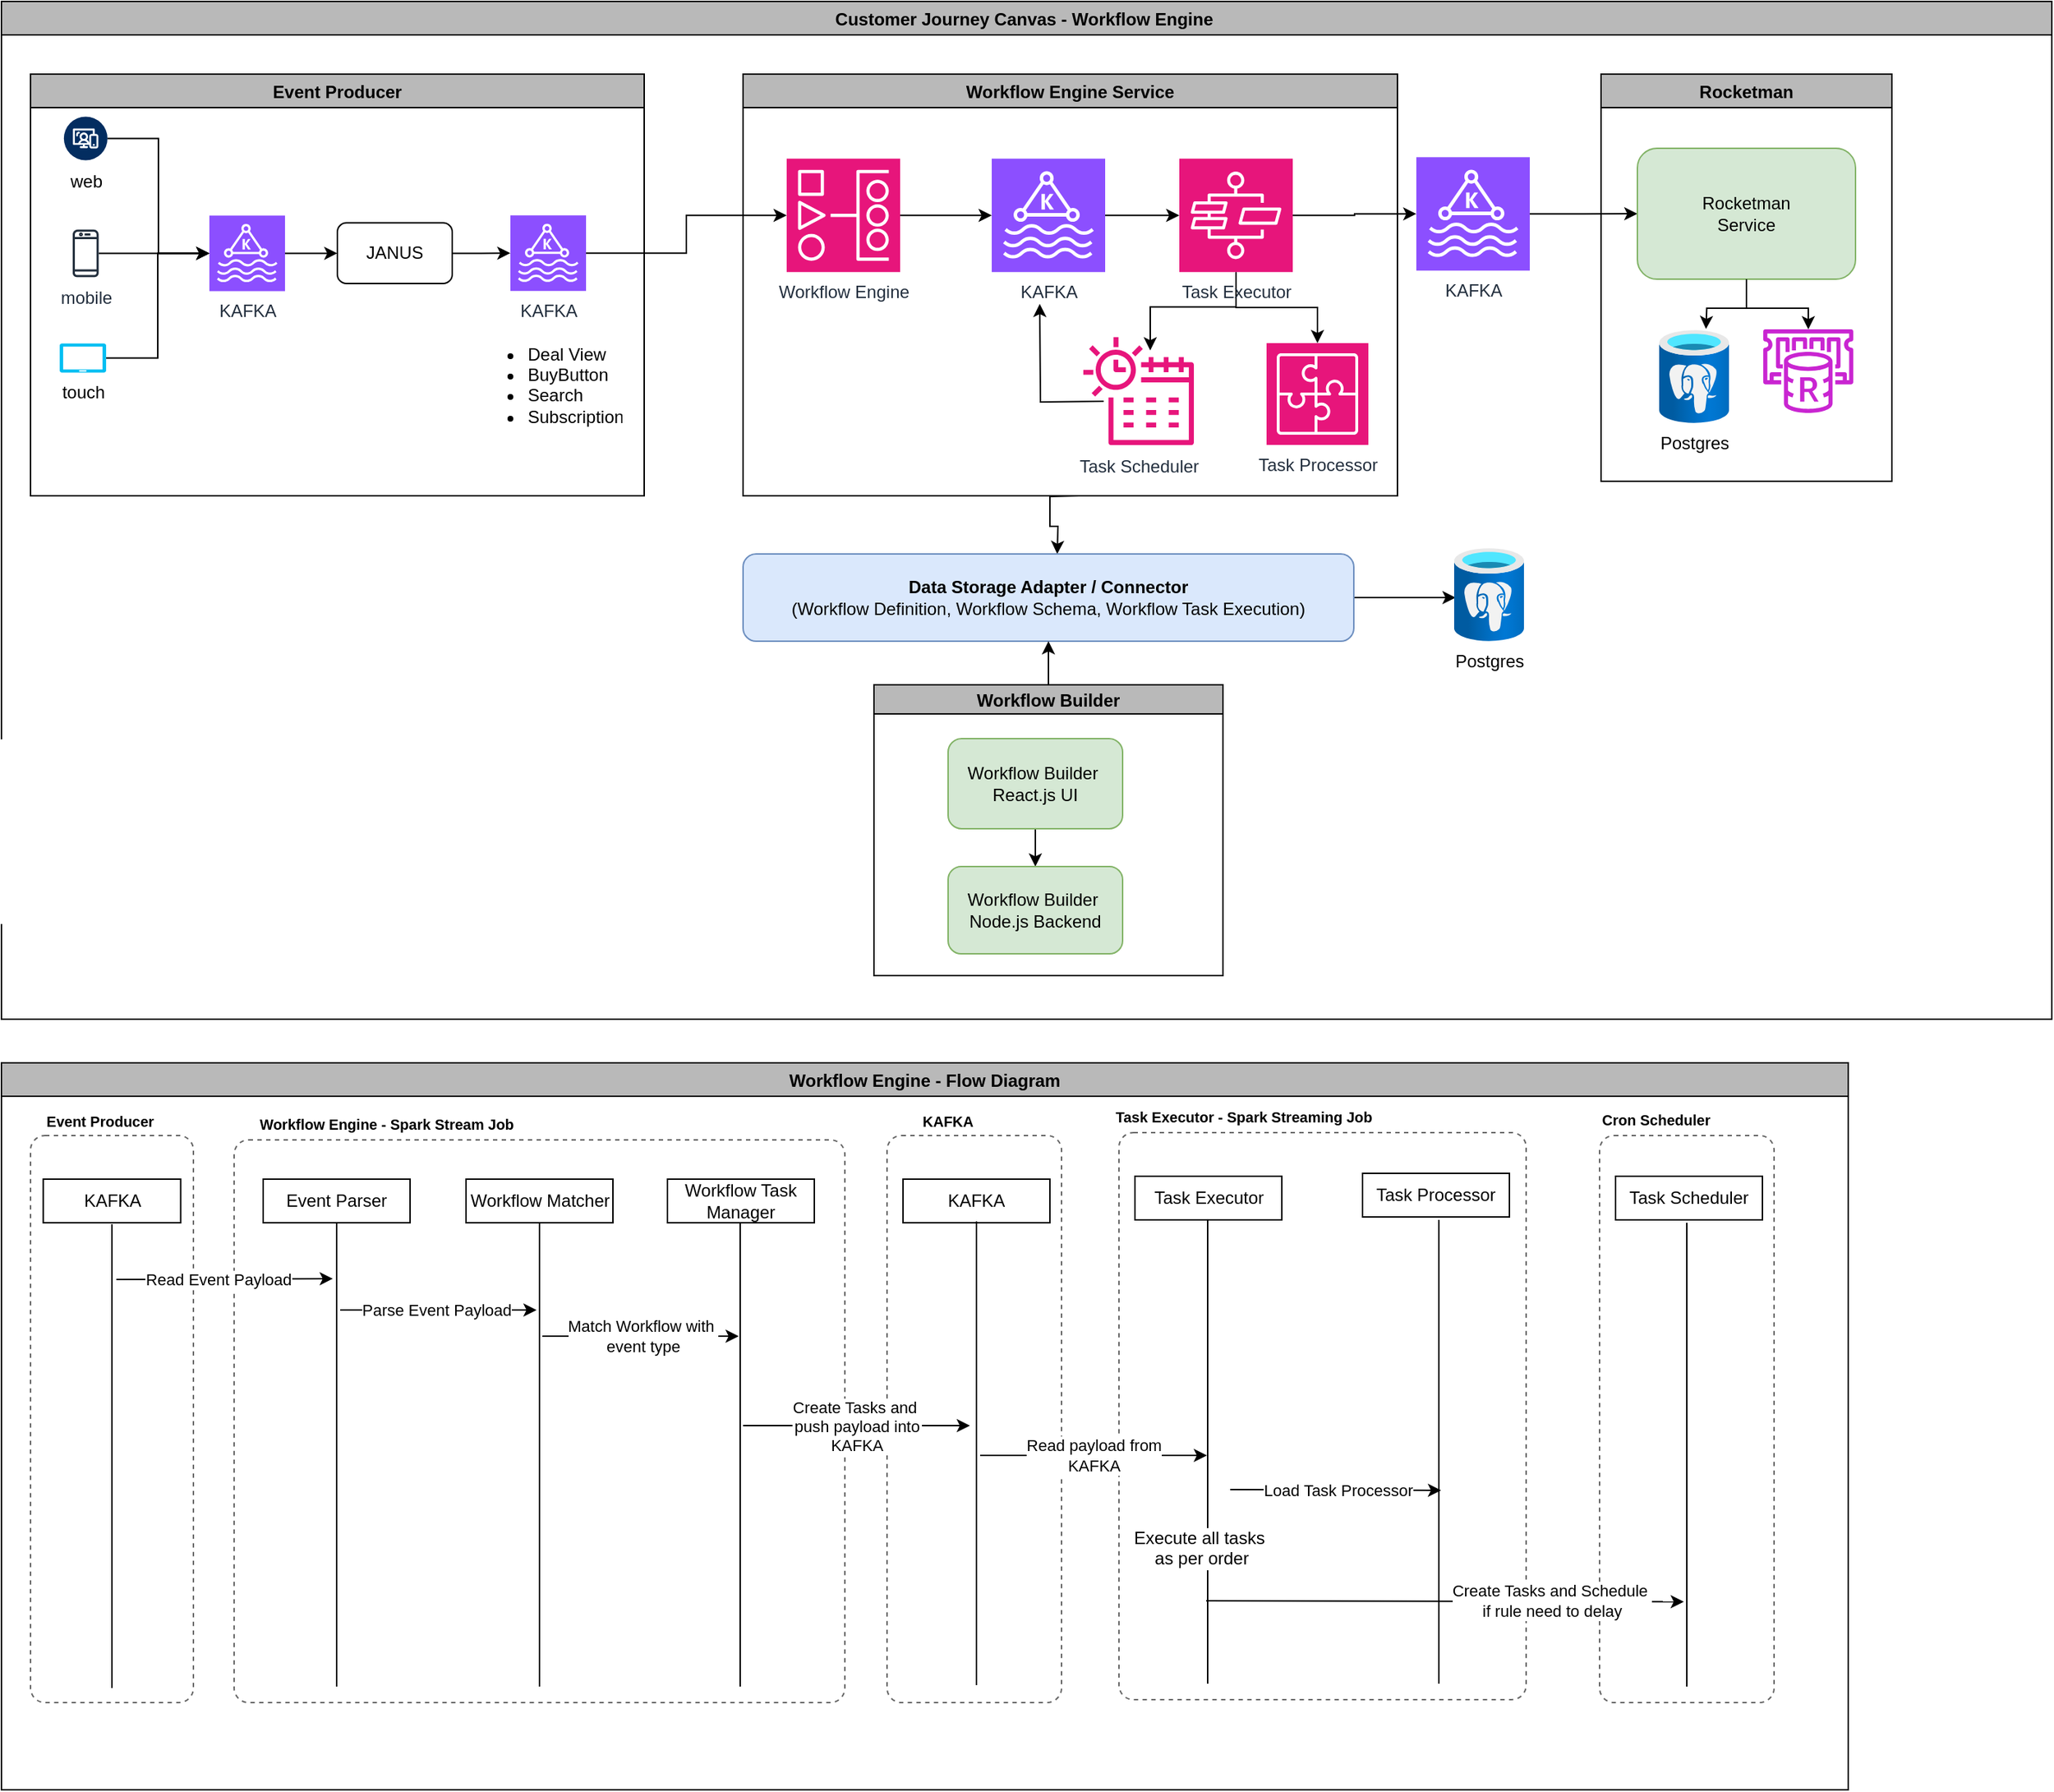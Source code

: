 <mxfile version="24.7.8">
  <diagram name="Page-1" id="FlHfrEgFpKCUPHuoiXXl">
    <mxGraphModel dx="1983" dy="1069" grid="1" gridSize="10" guides="1" tooltips="1" connect="1" arrows="1" fold="1" page="0" pageScale="1" pageWidth="827" pageHeight="1169" math="0" shadow="0">
      <root>
        <mxCell id="0" />
        <mxCell id="1" parent="0" />
        <mxCell id="7Itz3VABb0i1nGJVAm4C-50" value="Customer Journey Canvas - Workflow Engine " style="swimlane;fillColor=#b9b9b9;" vertex="1" parent="1">
          <mxGeometry x="-520" y="-170" width="1410" height="700" as="geometry" />
        </mxCell>
        <mxCell id="7Itz3VABb0i1nGJVAm4C-24" value="" style="edgeStyle=orthogonalEdgeStyle;rounded=0;orthogonalLoop=1;jettySize=auto;html=1;" edge="1" parent="7Itz3VABb0i1nGJVAm4C-50">
          <mxGeometry relative="1" as="geometry">
            <mxPoint x="741" y="340" as="sourcePoint" />
            <mxPoint x="726.048" y="380" as="targetPoint" />
          </mxGeometry>
        </mxCell>
        <mxCell id="7Itz3VABb0i1nGJVAm4C-1" value="Workflow Engine Service" style="swimlane;fillColor=#b9b9b9;" vertex="1" parent="7Itz3VABb0i1nGJVAm4C-50">
          <mxGeometry x="510" y="50" width="450" height="290" as="geometry" />
        </mxCell>
        <mxCell id="7Itz3VABb0i1nGJVAm4C-113" value="" style="edgeStyle=orthogonalEdgeStyle;rounded=0;orthogonalLoop=1;jettySize=auto;html=1;" edge="1" parent="7Itz3VABb0i1nGJVAm4C-1" source="7Itz3VABb0i1nGJVAm4C-2" target="7Itz3VABb0i1nGJVAm4C-5">
          <mxGeometry relative="1" as="geometry" />
        </mxCell>
        <mxCell id="7Itz3VABb0i1nGJVAm4C-2" value="Workflow Engine" style="sketch=0;points=[[0,0,0],[0.25,0,0],[0.5,0,0],[0.75,0,0],[1,0,0],[0,1,0],[0.25,1,0],[0.5,1,0],[0.75,1,0],[1,1,0],[0,0.25,0],[0,0.5,0],[0,0.75,0],[1,0.25,0],[1,0.5,0],[1,0.75,0]];outlineConnect=0;fontColor=#232F3E;fillColor=#E7157B;strokeColor=#ffffff;dashed=0;verticalLabelPosition=bottom;verticalAlign=top;align=center;html=1;fontSize=12;fontStyle=0;aspect=fixed;shape=mxgraph.aws4.resourceIcon;resIcon=mxgraph.aws4.managed_workflows_for_apache_airflow;" vertex="1" parent="7Itz3VABb0i1nGJVAm4C-1">
          <mxGeometry x="30" y="58.13" width="78" height="78" as="geometry" />
        </mxCell>
        <mxCell id="7Itz3VABb0i1nGJVAm4C-115" value="" style="edgeStyle=orthogonalEdgeStyle;rounded=0;orthogonalLoop=1;jettySize=auto;html=1;" edge="1" parent="7Itz3VABb0i1nGJVAm4C-1" source="7Itz3VABb0i1nGJVAm4C-3" target="7Itz3VABb0i1nGJVAm4C-11">
          <mxGeometry relative="1" as="geometry" />
        </mxCell>
        <mxCell id="7Itz3VABb0i1nGJVAm4C-117" style="edgeStyle=orthogonalEdgeStyle;rounded=0;orthogonalLoop=1;jettySize=auto;html=1;" edge="1" parent="7Itz3VABb0i1nGJVAm4C-1">
          <mxGeometry relative="1" as="geometry">
            <mxPoint x="339" y="160.13" as="sourcePoint" />
            <mxPoint x="280" y="190" as="targetPoint" />
            <Array as="points">
              <mxPoint x="280" y="160" />
            </Array>
          </mxGeometry>
        </mxCell>
        <mxCell id="7Itz3VABb0i1nGJVAm4C-3" value="Task Executor" style="sketch=0;points=[[0,0,0],[0.25,0,0],[0.5,0,0],[0.75,0,0],[1,0,0],[0,1,0],[0.25,1,0],[0.5,1,0],[0.75,1,0],[1,1,0],[0,0.25,0],[0,0.5,0],[0,0.75,0],[1,0.25,0],[1,0.5,0],[1,0.75,0]];outlineConnect=0;fontColor=#232F3E;fillColor=#E7157B;strokeColor=#ffffff;dashed=0;verticalLabelPosition=bottom;verticalAlign=top;align=center;html=1;fontSize=12;fontStyle=0;aspect=fixed;shape=mxgraph.aws4.resourceIcon;resIcon=mxgraph.aws4.express_workflow;" vertex="1" parent="7Itz3VABb0i1nGJVAm4C-1">
          <mxGeometry x="300" y="58.13" width="78" height="78" as="geometry" />
        </mxCell>
        <mxCell id="7Itz3VABb0i1nGJVAm4C-118" style="edgeStyle=orthogonalEdgeStyle;rounded=0;orthogonalLoop=1;jettySize=auto;html=1;" edge="1" parent="7Itz3VABb0i1nGJVAm4C-1">
          <mxGeometry relative="1" as="geometry">
            <mxPoint x="204" y="158" as="targetPoint" />
            <mxPoint x="248" y="225" as="sourcePoint" />
          </mxGeometry>
        </mxCell>
        <mxCell id="7Itz3VABb0i1nGJVAm4C-4" value="Task Scheduler" style="sketch=0;outlineConnect=0;fontColor=#232F3E;gradientColor=none;fillColor=#E7157B;strokeColor=none;dashed=0;verticalLabelPosition=bottom;verticalAlign=top;align=center;html=1;fontSize=12;fontStyle=0;aspect=fixed;pointerEvents=1;shape=mxgraph.aws4.eventbridge_scheduler;" vertex="1" parent="7Itz3VABb0i1nGJVAm4C-1">
          <mxGeometry x="234" y="180" width="76" height="76" as="geometry" />
        </mxCell>
        <mxCell id="7Itz3VABb0i1nGJVAm4C-114" value="" style="edgeStyle=orthogonalEdgeStyle;rounded=0;orthogonalLoop=1;jettySize=auto;html=1;" edge="1" parent="7Itz3VABb0i1nGJVAm4C-1" source="7Itz3VABb0i1nGJVAm4C-5" target="7Itz3VABb0i1nGJVAm4C-3">
          <mxGeometry relative="1" as="geometry" />
        </mxCell>
        <mxCell id="7Itz3VABb0i1nGJVAm4C-5" value="KAFKA" style="sketch=0;points=[[0,0,0],[0.25,0,0],[0.5,0,0],[0.75,0,0],[1,0,0],[0,1,0],[0.25,1,0],[0.5,1,0],[0.75,1,0],[1,1,0],[0,0.25,0],[0,0.5,0],[0,0.75,0],[1,0.25,0],[1,0.5,0],[1,0.75,0]];outlineConnect=0;fontColor=#232F3E;fillColor=#8C4FFF;strokeColor=#ffffff;dashed=0;verticalLabelPosition=bottom;verticalAlign=top;align=center;html=1;fontSize=12;fontStyle=0;aspect=fixed;shape=mxgraph.aws4.resourceIcon;resIcon=mxgraph.aws4.managed_streaming_for_kafka;" vertex="1" parent="7Itz3VABb0i1nGJVAm4C-1">
          <mxGeometry x="171" y="58.13" width="78" height="78" as="geometry" />
        </mxCell>
        <mxCell id="7Itz3VABb0i1nGJVAm4C-11" value="Task Processor" style="sketch=0;points=[[0,0,0],[0.25,0,0],[0.5,0,0],[0.75,0,0],[1,0,0],[0,1,0],[0.25,1,0],[0.5,1,0],[0.75,1,0],[1,1,0],[0,0.25,0],[0,0.5,0],[0,0.75,0],[1,0.25,0],[1,0.5,0],[1,0.75,0]];outlineConnect=0;fontColor=#232F3E;fillColor=#E7157B;strokeColor=#ffffff;dashed=0;verticalLabelPosition=bottom;verticalAlign=top;align=center;html=1;fontSize=12;fontStyle=0;aspect=fixed;shape=mxgraph.aws4.resourceIcon;resIcon=mxgraph.aws4.application_integration;" vertex="1" parent="7Itz3VABb0i1nGJVAm4C-1">
          <mxGeometry x="360" y="185" width="70" height="70" as="geometry" />
        </mxCell>
        <mxCell id="7Itz3VABb0i1nGJVAm4C-116" value="" style="edgeStyle=orthogonalEdgeStyle;rounded=0;orthogonalLoop=1;jettySize=auto;html=1;" edge="1" parent="7Itz3VABb0i1nGJVAm4C-50" source="7Itz3VABb0i1nGJVAm4C-13" target="7Itz3VABb0i1nGJVAm4C-19">
          <mxGeometry relative="1" as="geometry" />
        </mxCell>
        <mxCell id="7Itz3VABb0i1nGJVAm4C-13" value="KAFKA" style="sketch=0;points=[[0,0,0],[0.25,0,0],[0.5,0,0],[0.75,0,0],[1,0,0],[0,1,0],[0.25,1,0],[0.5,1,0],[0.75,1,0],[1,1,0],[0,0.25,0],[0,0.5,0],[0,0.75,0],[1,0.25,0],[1,0.5,0],[1,0.75,0]];outlineConnect=0;fontColor=#232F3E;fillColor=#8C4FFF;strokeColor=#ffffff;dashed=0;verticalLabelPosition=bottom;verticalAlign=top;align=center;html=1;fontSize=12;fontStyle=0;aspect=fixed;shape=mxgraph.aws4.resourceIcon;resIcon=mxgraph.aws4.managed_streaming_for_kafka;" vertex="1" parent="7Itz3VABb0i1nGJVAm4C-50">
          <mxGeometry x="973" y="107.13" width="78" height="78" as="geometry" />
        </mxCell>
        <mxCell id="7Itz3VABb0i1nGJVAm4C-14" value="" style="edgeStyle=orthogonalEdgeStyle;rounded=0;orthogonalLoop=1;jettySize=auto;html=1;" edge="1" parent="7Itz3VABb0i1nGJVAm4C-50" source="7Itz3VABb0i1nGJVAm4C-3" target="7Itz3VABb0i1nGJVAm4C-13">
          <mxGeometry relative="1" as="geometry" />
        </mxCell>
        <mxCell id="7Itz3VABb0i1nGJVAm4C-15" value="Rocketman" style="swimlane;fillColor=#b9b9b9;" vertex="1" parent="7Itz3VABb0i1nGJVAm4C-50">
          <mxGeometry x="1100" y="50" width="200" height="280" as="geometry" />
        </mxCell>
        <mxCell id="7Itz3VABb0i1nGJVAm4C-17" value="" style="sketch=0;outlineConnect=0;fontColor=#232F3E;gradientColor=none;fillColor=#C925D1;strokeColor=none;dashed=0;verticalLabelPosition=bottom;verticalAlign=top;align=center;html=1;fontSize=12;fontStyle=0;aspect=fixed;pointerEvents=1;shape=mxgraph.aws4.elasticache_for_redis;" vertex="1" parent="7Itz3VABb0i1nGJVAm4C-15">
          <mxGeometry x="110" y="175.5" width="65" height="57.51" as="geometry" />
        </mxCell>
        <mxCell id="7Itz3VABb0i1nGJVAm4C-18" value="" style="edgeStyle=orthogonalEdgeStyle;rounded=0;orthogonalLoop=1;jettySize=auto;html=1;" edge="1" parent="7Itz3VABb0i1nGJVAm4C-15" source="7Itz3VABb0i1nGJVAm4C-19" target="7Itz3VABb0i1nGJVAm4C-17">
          <mxGeometry relative="1" as="geometry" />
        </mxCell>
        <mxCell id="7Itz3VABb0i1nGJVAm4C-19" value="Rocketman&lt;div&gt;Service&lt;/div&gt;" style="rounded=1;whiteSpace=wrap;html=1;fillColor=#d5e8d4;strokeColor=#82b366;" vertex="1" parent="7Itz3VABb0i1nGJVAm4C-15">
          <mxGeometry x="25" y="51" width="150" height="90" as="geometry" />
        </mxCell>
        <mxCell id="7Itz3VABb0i1nGJVAm4C-20" style="edgeStyle=orthogonalEdgeStyle;rounded=0;orthogonalLoop=1;jettySize=auto;html=1;entryX=0.7;entryY=0.082;entryDx=0;entryDy=0;entryPerimeter=0;" edge="1" parent="7Itz3VABb0i1nGJVAm4C-15" source="7Itz3VABb0i1nGJVAm4C-19">
          <mxGeometry relative="1" as="geometry">
            <mxPoint x="72.186" y="175.281" as="targetPoint" />
          </mxGeometry>
        </mxCell>
        <mxCell id="7Itz3VABb0i1nGJVAm4C-34" value="Postgres" style="image;aspect=fixed;html=1;points=[];align=center;fontSize=12;image=img/lib/azure2/databases/Azure_Database_PostgreSQL_Server.svg;" vertex="1" parent="7Itz3VABb0i1nGJVAm4C-15">
          <mxGeometry x="40" y="176" width="48" height="64" as="geometry" />
        </mxCell>
        <mxCell id="7Itz3VABb0i1nGJVAm4C-27" value="" style="edgeStyle=orthogonalEdgeStyle;rounded=0;orthogonalLoop=1;jettySize=auto;html=1;" edge="1" parent="7Itz3VABb0i1nGJVAm4C-50" source="7Itz3VABb0i1nGJVAm4C-23">
          <mxGeometry relative="1" as="geometry">
            <mxPoint x="1000" y="410" as="targetPoint" />
          </mxGeometry>
        </mxCell>
        <mxCell id="7Itz3VABb0i1nGJVAm4C-23" value="&lt;b&gt;Data Storage Adapter / Connector&lt;/b&gt;&lt;div&gt;(Workflow Definition, Workflow Schema, Workflow Task Execution)&lt;/div&gt;" style="rounded=1;whiteSpace=wrap;html=1;fillColor=#dae8fc;strokeColor=#6c8ebf;" vertex="1" parent="7Itz3VABb0i1nGJVAm4C-50">
          <mxGeometry x="510" y="380" width="420" height="60" as="geometry" />
        </mxCell>
        <mxCell id="7Itz3VABb0i1nGJVAm4C-33" value="" style="edgeStyle=orthogonalEdgeStyle;rounded=0;orthogonalLoop=1;jettySize=auto;html=1;" edge="1" parent="7Itz3VABb0i1nGJVAm4C-50" source="7Itz3VABb0i1nGJVAm4C-28" target="7Itz3VABb0i1nGJVAm4C-23">
          <mxGeometry relative="1" as="geometry" />
        </mxCell>
        <mxCell id="7Itz3VABb0i1nGJVAm4C-28" value="Workflow Builder" style="swimlane;startSize=20;fillColor=#b9b9b9;" vertex="1" parent="7Itz3VABb0i1nGJVAm4C-50">
          <mxGeometry x="600" y="470" width="240" height="200" as="geometry" />
        </mxCell>
        <mxCell id="7Itz3VABb0i1nGJVAm4C-35" value="" style="edgeStyle=orthogonalEdgeStyle;rounded=0;orthogonalLoop=1;jettySize=auto;html=1;" edge="1" parent="7Itz3VABb0i1nGJVAm4C-28" source="7Itz3VABb0i1nGJVAm4C-29" target="7Itz3VABb0i1nGJVAm4C-32">
          <mxGeometry relative="1" as="geometry" />
        </mxCell>
        <mxCell id="7Itz3VABb0i1nGJVAm4C-29" value="Workflow Builder&amp;nbsp;&lt;div&gt;React.js UI&lt;/div&gt;" style="rounded=1;whiteSpace=wrap;html=1;fillColor=#d5e8d4;strokeColor=#82b366;" vertex="1" parent="7Itz3VABb0i1nGJVAm4C-28">
          <mxGeometry x="51" y="37" width="120" height="62" as="geometry" />
        </mxCell>
        <mxCell id="7Itz3VABb0i1nGJVAm4C-32" value="Workflow Builder&amp;nbsp;&lt;div&gt;Node.js Backend&lt;/div&gt;" style="rounded=1;whiteSpace=wrap;html=1;fillColor=#d5e8d4;strokeColor=#82b366;" vertex="1" parent="7Itz3VABb0i1nGJVAm4C-28">
          <mxGeometry x="51" y="125" width="120" height="60" as="geometry" />
        </mxCell>
        <mxCell id="7Itz3VABb0i1nGJVAm4C-36" value="Event Producer" style="swimlane;fillColor=#b9b9b9;" vertex="1" parent="7Itz3VABb0i1nGJVAm4C-50">
          <mxGeometry x="20" y="50" width="422" height="290" as="geometry" />
        </mxCell>
        <mxCell id="7Itz3VABb0i1nGJVAm4C-37" value="web" style="verticalLabelPosition=bottom;aspect=fixed;html=1;shape=mxgraph.salesforce.web2;" vertex="1" parent="7Itz3VABb0i1nGJVAm4C-36">
          <mxGeometry x="22.93" y="29.25" width="30" height="30" as="geometry" />
        </mxCell>
        <mxCell id="7Itz3VABb0i1nGJVAm4C-49" value="" style="edgeStyle=orthogonalEdgeStyle;rounded=0;orthogonalLoop=1;jettySize=auto;html=1;" edge="1" parent="7Itz3VABb0i1nGJVAm4C-36" source="7Itz3VABb0i1nGJVAm4C-38" target="7Itz3VABb0i1nGJVAm4C-40">
          <mxGeometry relative="1" as="geometry" />
        </mxCell>
        <mxCell id="7Itz3VABb0i1nGJVAm4C-38" value="mobile" style="sketch=0;outlineConnect=0;fontColor=#232F3E;gradientColor=none;fillColor=#232F3D;strokeColor=none;dashed=0;verticalLabelPosition=bottom;verticalAlign=top;align=center;html=1;fontSize=12;fontStyle=0;aspect=fixed;pointerEvents=1;shape=mxgraph.aws4.mobile_client;" vertex="1" parent="7Itz3VABb0i1nGJVAm4C-36">
          <mxGeometry x="29" y="106.25" width="17.87" height="34" as="geometry" />
        </mxCell>
        <mxCell id="7Itz3VABb0i1nGJVAm4C-39" value="touch" style="verticalLabelPosition=bottom;html=1;verticalAlign=top;align=center;strokeColor=none;fillColor=#00BEF2;shape=mxgraph.azure.tablet;pointerEvents=1;" vertex="1" parent="7Itz3VABb0i1nGJVAm4C-36">
          <mxGeometry x="20" y="185.25" width="32" height="20" as="geometry" />
        </mxCell>
        <mxCell id="7Itz3VABb0i1nGJVAm4C-46" value="" style="edgeStyle=orthogonalEdgeStyle;rounded=0;orthogonalLoop=1;jettySize=auto;html=1;" edge="1" parent="7Itz3VABb0i1nGJVAm4C-36" source="7Itz3VABb0i1nGJVAm4C-40" target="7Itz3VABb0i1nGJVAm4C-43">
          <mxGeometry relative="1" as="geometry" />
        </mxCell>
        <mxCell id="7Itz3VABb0i1nGJVAm4C-40" value="KAFKA" style="sketch=0;points=[[0,0,0],[0.25,0,0],[0.5,0,0],[0.75,0,0],[1,0,0],[0,1,0],[0.25,1,0],[0.5,1,0],[0.75,1,0],[1,1,0],[0,0.25,0],[0,0.5,0],[0,0.75,0],[1,0.25,0],[1,0.5,0],[1,0.75,0]];outlineConnect=0;fontColor=#232F3E;fillColor=#8C4FFF;strokeColor=#ffffff;dashed=0;verticalLabelPosition=bottom;verticalAlign=top;align=center;html=1;fontSize=12;fontStyle=0;aspect=fixed;shape=mxgraph.aws4.resourceIcon;resIcon=mxgraph.aws4.managed_streaming_for_kafka;" vertex="1" parent="7Itz3VABb0i1nGJVAm4C-36">
          <mxGeometry x="123" y="97.25" width="52" height="52" as="geometry" />
        </mxCell>
        <mxCell id="7Itz3VABb0i1nGJVAm4C-41" style="edgeStyle=orthogonalEdgeStyle;rounded=0;orthogonalLoop=1;jettySize=auto;html=1;entryX=0;entryY=0.5;entryDx=0;entryDy=0;entryPerimeter=0;" edge="1" parent="7Itz3VABb0i1nGJVAm4C-36" source="7Itz3VABb0i1nGJVAm4C-37" target="7Itz3VABb0i1nGJVAm4C-40">
          <mxGeometry relative="1" as="geometry" />
        </mxCell>
        <mxCell id="7Itz3VABb0i1nGJVAm4C-42" style="edgeStyle=orthogonalEdgeStyle;rounded=0;orthogonalLoop=1;jettySize=auto;html=1;entryX=0;entryY=0.5;entryDx=0;entryDy=0;entryPerimeter=0;" edge="1" parent="7Itz3VABb0i1nGJVAm4C-36" source="7Itz3VABb0i1nGJVAm4C-39" target="7Itz3VABb0i1nGJVAm4C-40">
          <mxGeometry relative="1" as="geometry" />
        </mxCell>
        <mxCell id="7Itz3VABb0i1nGJVAm4C-47" value="" style="edgeStyle=orthogonalEdgeStyle;rounded=0;orthogonalLoop=1;jettySize=auto;html=1;" edge="1" parent="7Itz3VABb0i1nGJVAm4C-36" source="7Itz3VABb0i1nGJVAm4C-43" target="7Itz3VABb0i1nGJVAm4C-44">
          <mxGeometry relative="1" as="geometry" />
        </mxCell>
        <mxCell id="7Itz3VABb0i1nGJVAm4C-43" value="JANUS" style="rounded=1;whiteSpace=wrap;html=1;" vertex="1" parent="7Itz3VABb0i1nGJVAm4C-36">
          <mxGeometry x="211" y="102.25" width="79" height="41.75" as="geometry" />
        </mxCell>
        <mxCell id="7Itz3VABb0i1nGJVAm4C-44" value="KAFKA" style="sketch=0;points=[[0,0,0],[0.25,0,0],[0.5,0,0],[0.75,0,0],[1,0,0],[0,1,0],[0.25,1,0],[0.5,1,0],[0.75,1,0],[1,1,0],[0,0.25,0],[0,0.5,0],[0,0.75,0],[1,0.25,0],[1,0.5,0],[1,0.75,0]];outlineConnect=0;fontColor=#232F3E;fillColor=#8C4FFF;strokeColor=#ffffff;dashed=0;verticalLabelPosition=bottom;verticalAlign=top;align=center;html=1;fontSize=12;fontStyle=0;aspect=fixed;shape=mxgraph.aws4.resourceIcon;resIcon=mxgraph.aws4.managed_streaming_for_kafka;" vertex="1" parent="7Itz3VABb0i1nGJVAm4C-36">
          <mxGeometry x="330" y="97.13" width="52" height="52" as="geometry" />
        </mxCell>
        <mxCell id="7Itz3VABb0i1nGJVAm4C-45" value="&lt;ul&gt;&lt;li&gt;Deal View&lt;/li&gt;&lt;li&gt;BuyButton&lt;/li&gt;&lt;li&gt;Search&lt;/li&gt;&lt;li&gt;Subscription&lt;/li&gt;&lt;/ul&gt;" style="text;strokeColor=none;fillColor=none;html=1;whiteSpace=wrap;verticalAlign=middle;overflow=hidden;" vertex="1" parent="7Itz3VABb0i1nGJVAm4C-36">
          <mxGeometry x="300" y="170.75" width="107" height="80" as="geometry" />
        </mxCell>
        <mxCell id="7Itz3VABb0i1nGJVAm4C-48" style="edgeStyle=orthogonalEdgeStyle;rounded=0;orthogonalLoop=1;jettySize=auto;html=1;entryX=0;entryY=0.5;entryDx=0;entryDy=0;entryPerimeter=0;" edge="1" parent="7Itz3VABb0i1nGJVAm4C-50" source="7Itz3VABb0i1nGJVAm4C-44" target="7Itz3VABb0i1nGJVAm4C-2">
          <mxGeometry relative="1" as="geometry" />
        </mxCell>
        <mxCell id="7Itz3VABb0i1nGJVAm4C-51" value="Postgres" style="image;aspect=fixed;html=1;points=[];align=center;fontSize=12;image=img/lib/azure2/databases/Azure_Database_PostgreSQL_Server.svg;" vertex="1" parent="7Itz3VABb0i1nGJVAm4C-50">
          <mxGeometry x="999" y="376" width="48" height="64" as="geometry" />
        </mxCell>
        <mxCell id="7Itz3VABb0i1nGJVAm4C-52" value="Workflow Engine - Flow Diagram" style="swimlane;fillColor=#b9b9b9;" vertex="1" parent="1">
          <mxGeometry x="-520" y="560" width="1270" height="500" as="geometry" />
        </mxCell>
        <mxCell id="7Itz3VABb0i1nGJVAm4C-67" value="" style="shape=mxgraph.mockup.containers.marginRect;rectMarginTop=10;strokeColor=#666666;strokeWidth=1;dashed=1;rounded=1;arcSize=5;recursiveResize=0;html=1;whiteSpace=wrap;" vertex="1" parent="7Itz3VABb0i1nGJVAm4C-52">
          <mxGeometry x="160" y="43" width="420" height="397" as="geometry" />
        </mxCell>
        <mxCell id="7Itz3VABb0i1nGJVAm4C-69" value="&lt;font style=&quot;font-size: 10px;&quot;&gt;Workflow&amp;nbsp;&lt;/font&gt;&lt;span style=&quot;font-size: 10px; background-color: initial;&quot;&gt;Engine - Spark Stream Job&lt;/span&gt;" style="text;html=1;align=center;verticalAlign=middle;whiteSpace=wrap;rounded=0;fontStyle=1" vertex="1" parent="7Itz3VABb0i1nGJVAm4C-52">
          <mxGeometry x="160" y="27" width="210" height="30" as="geometry" />
        </mxCell>
        <mxCell id="7Itz3VABb0i1nGJVAm4C-70" value="" style="shape=mxgraph.mockup.containers.marginRect;rectMarginTop=10;strokeColor=#666666;strokeWidth=1;dashed=1;rounded=1;arcSize=5;recursiveResize=0;html=1;whiteSpace=wrap;" vertex="1" parent="7Itz3VABb0i1nGJVAm4C-52">
          <mxGeometry x="20" y="40" width="112" height="400" as="geometry" />
        </mxCell>
        <mxCell id="7Itz3VABb0i1nGJVAm4C-71" value="KAFKA" style="rounded=0;whiteSpace=wrap;html=1;" vertex="1" parent="7Itz3VABb0i1nGJVAm4C-52">
          <mxGeometry x="28.75" y="80" width="94.5" height="30" as="geometry" />
        </mxCell>
        <mxCell id="7Itz3VABb0i1nGJVAm4C-72" value="Event Parser" style="rounded=0;whiteSpace=wrap;html=1;" vertex="1" parent="7Itz3VABb0i1nGJVAm4C-52">
          <mxGeometry x="180" y="80" width="101" height="30" as="geometry" />
        </mxCell>
        <mxCell id="7Itz3VABb0i1nGJVAm4C-73" value="Workflow Matcher" style="rounded=0;whiteSpace=wrap;html=1;" vertex="1" parent="7Itz3VABb0i1nGJVAm4C-52">
          <mxGeometry x="319.5" y="80" width="101" height="30" as="geometry" />
        </mxCell>
        <mxCell id="7Itz3VABb0i1nGJVAm4C-74" value="Workflow Task Manager" style="rounded=0;whiteSpace=wrap;html=1;" vertex="1" parent="7Itz3VABb0i1nGJVAm4C-52">
          <mxGeometry x="458" y="80" width="101" height="30" as="geometry" />
        </mxCell>
        <mxCell id="7Itz3VABb0i1nGJVAm4C-75" value="&lt;span style=&quot;font-size: 10px;&quot;&gt;Event Producer&lt;/span&gt;" style="text;html=1;align=center;verticalAlign=middle;whiteSpace=wrap;rounded=0;fontStyle=1" vertex="1" parent="7Itz3VABb0i1nGJVAm4C-52">
          <mxGeometry x="23" y="25" width="90" height="30" as="geometry" />
        </mxCell>
        <mxCell id="7Itz3VABb0i1nGJVAm4C-76" value="" style="shape=mxgraph.mockup.containers.marginRect;rectMarginTop=10;strokeColor=#666666;strokeWidth=1;dashed=1;rounded=1;arcSize=5;recursiveResize=0;html=1;whiteSpace=wrap;" vertex="1" parent="7Itz3VABb0i1nGJVAm4C-52">
          <mxGeometry x="609" y="40" width="120" height="400" as="geometry" />
        </mxCell>
        <mxCell id="7Itz3VABb0i1nGJVAm4C-77" value="KAFKA" style="rounded=0;whiteSpace=wrap;html=1;" vertex="1" parent="7Itz3VABb0i1nGJVAm4C-52">
          <mxGeometry x="620" y="80" width="101" height="30" as="geometry" />
        </mxCell>
        <mxCell id="7Itz3VABb0i1nGJVAm4C-78" value="" style="shape=mxgraph.mockup.containers.marginRect;rectMarginTop=10;strokeColor=#666666;strokeWidth=1;dashed=1;rounded=1;arcSize=5;recursiveResize=0;html=1;whiteSpace=wrap;" vertex="1" parent="7Itz3VABb0i1nGJVAm4C-52">
          <mxGeometry x="768.5" y="38" width="280" height="400" as="geometry" />
        </mxCell>
        <mxCell id="7Itz3VABb0i1nGJVAm4C-79" value="Task Executor" style="rounded=0;whiteSpace=wrap;html=1;" vertex="1" parent="7Itz3VABb0i1nGJVAm4C-52">
          <mxGeometry x="779.5" y="78" width="101" height="30" as="geometry" />
        </mxCell>
        <mxCell id="7Itz3VABb0i1nGJVAm4C-82" value="" style="line;strokeWidth=1;direction=south;html=1;" vertex="1" parent="7Itz3VABb0i1nGJVAm4C-52">
          <mxGeometry x="71" y="111" width="10" height="319" as="geometry" />
        </mxCell>
        <mxCell id="7Itz3VABb0i1nGJVAm4C-83" value="" style="line;strokeWidth=1;direction=south;html=1;" vertex="1" parent="7Itz3VABb0i1nGJVAm4C-52">
          <mxGeometry x="225.5" y="110" width="10" height="319" as="geometry" />
        </mxCell>
        <mxCell id="7Itz3VABb0i1nGJVAm4C-84" value="" style="line;strokeWidth=1;direction=south;html=1;" vertex="1" parent="7Itz3VABb0i1nGJVAm4C-52">
          <mxGeometry x="365" y="110" width="10" height="319" as="geometry" />
        </mxCell>
        <mxCell id="7Itz3VABb0i1nGJVAm4C-85" value="" style="line;strokeWidth=1;direction=south;html=1;" vertex="1" parent="7Itz3VABb0i1nGJVAm4C-52">
          <mxGeometry x="503" y="110" width="10" height="319" as="geometry" />
        </mxCell>
        <mxCell id="7Itz3VABb0i1nGJVAm4C-86" value="" style="line;strokeWidth=1;direction=south;html=1;" vertex="1" parent="7Itz3VABb0i1nGJVAm4C-52">
          <mxGeometry x="665.5" y="109" width="10" height="319" as="geometry" />
        </mxCell>
        <mxCell id="7Itz3VABb0i1nGJVAm4C-87" value="" style="line;strokeWidth=1;direction=south;html=1;" vertex="1" parent="7Itz3VABb0i1nGJVAm4C-52">
          <mxGeometry x="824.5" y="108" width="10" height="319" as="geometry" />
        </mxCell>
        <mxCell id="7Itz3VABb0i1nGJVAm4C-89" value="&lt;span style=&quot;font-size: 10px;&quot;&gt;Task Executor - Spark Streaming Job&lt;/span&gt;" style="text;html=1;align=center;verticalAlign=middle;whiteSpace=wrap;rounded=0;fontStyle=1" vertex="1" parent="7Itz3VABb0i1nGJVAm4C-52">
          <mxGeometry x="761.5" y="22" width="185" height="30" as="geometry" />
        </mxCell>
        <mxCell id="7Itz3VABb0i1nGJVAm4C-90" value="" style="endArrow=classic;html=1;rounded=0;entryX=0.155;entryY=0.66;entryDx=0;entryDy=0;entryPerimeter=0;" edge="1" parent="7Itz3VABb0i1nGJVAm4C-52">
          <mxGeometry width="50" height="50" relative="1" as="geometry">
            <mxPoint x="79" y="149" as="sourcePoint" />
            <mxPoint x="227.9" y="148.445" as="targetPoint" />
          </mxGeometry>
        </mxCell>
        <mxCell id="7Itz3VABb0i1nGJVAm4C-91" value="Read Event Payload" style="edgeLabel;html=1;align=center;verticalAlign=middle;resizable=0;points=[];" vertex="1" connectable="0" parent="7Itz3VABb0i1nGJVAm4C-90">
          <mxGeometry x="-0.368" relative="1" as="geometry">
            <mxPoint x="23" as="offset" />
          </mxGeometry>
        </mxCell>
        <mxCell id="7Itz3VABb0i1nGJVAm4C-92" value="" style="endArrow=classic;html=1;rounded=0;entryX=0.155;entryY=0.66;entryDx=0;entryDy=0;entryPerimeter=0;" edge="1" parent="7Itz3VABb0i1nGJVAm4C-52">
          <mxGeometry width="50" height="50" relative="1" as="geometry">
            <mxPoint x="233" y="170" as="sourcePoint" />
            <mxPoint x="368.0" y="169.995" as="targetPoint" />
          </mxGeometry>
        </mxCell>
        <mxCell id="7Itz3VABb0i1nGJVAm4C-93" value="Parse Event Payload" style="edgeLabel;html=1;align=center;verticalAlign=middle;resizable=0;points=[];" vertex="1" connectable="0" parent="7Itz3VABb0i1nGJVAm4C-92">
          <mxGeometry x="-0.368" relative="1" as="geometry">
            <mxPoint x="23" as="offset" />
          </mxGeometry>
        </mxCell>
        <mxCell id="7Itz3VABb0i1nGJVAm4C-107" value="" style="endArrow=classic;html=1;rounded=0;entryX=0.155;entryY=0.66;entryDx=0;entryDy=0;entryPerimeter=0;" edge="1" parent="7Itz3VABb0i1nGJVAm4C-52">
          <mxGeometry width="50" height="50" relative="1" as="geometry">
            <mxPoint x="510" y="249.53" as="sourcePoint" />
            <mxPoint x="666.0" y="249.525" as="targetPoint" />
          </mxGeometry>
        </mxCell>
        <mxCell id="7Itz3VABb0i1nGJVAm4C-108" value="Create Tasks and&amp;nbsp;&lt;div&gt;push payload into&lt;/div&gt;&lt;div&gt;KAFKA&lt;/div&gt;" style="edgeLabel;html=1;align=center;verticalAlign=middle;resizable=0;points=[];" vertex="1" connectable="0" parent="7Itz3VABb0i1nGJVAm4C-107">
          <mxGeometry x="-0.368" relative="1" as="geometry">
            <mxPoint x="28" as="offset" />
          </mxGeometry>
        </mxCell>
        <mxCell id="7Itz3VABb0i1nGJVAm4C-112" value="&lt;span style=&quot;font-size: 10px;&quot;&gt;KAFKA&lt;/span&gt;" style="text;html=1;align=center;verticalAlign=middle;whiteSpace=wrap;rounded=0;fontStyle=1" vertex="1" parent="7Itz3VABb0i1nGJVAm4C-52">
          <mxGeometry x="586" y="25" width="130" height="30" as="geometry" />
        </mxCell>
        <mxCell id="7Itz3VABb0i1nGJVAm4C-120" value="Task Processor" style="rounded=0;whiteSpace=wrap;html=1;" vertex="1" parent="7Itz3VABb0i1nGJVAm4C-52">
          <mxGeometry x="936" y="76" width="101" height="30" as="geometry" />
        </mxCell>
        <mxCell id="7Itz3VABb0i1nGJVAm4C-121" value="" style="line;strokeWidth=1;direction=south;html=1;" vertex="1" parent="7Itz3VABb0i1nGJVAm4C-52">
          <mxGeometry x="983.5" y="108" width="10" height="319" as="geometry" />
        </mxCell>
        <mxCell id="7Itz3VABb0i1nGJVAm4C-124" value="Execute all tasks&amp;nbsp;&lt;div&gt;as per order&lt;/div&gt;" style="shape=image;html=1;verticalAlign=top;verticalLabelPosition=bottom;labelBackgroundColor=#ffffff;imageAspect=0;aspect=fixed;image=https://cdn1.iconfinder.com/data/icons/unicons-line-vol-5/24/process-128.png" vertex="1" parent="7Itz3VABb0i1nGJVAm4C-52">
          <mxGeometry x="805.5" y="275" width="38" height="38" as="geometry" />
        </mxCell>
        <mxCell id="7Itz3VABb0i1nGJVAm4C-88" value="&lt;span style=&quot;font-size: 10px;&quot;&gt;Cron Scheduler&lt;/span&gt;" style="text;html=1;align=center;verticalAlign=middle;whiteSpace=wrap;rounded=0;fontStyle=1" vertex="1" parent="7Itz3VABb0i1nGJVAm4C-52">
          <mxGeometry x="1073" y="24" width="130" height="30" as="geometry" />
        </mxCell>
        <mxCell id="7Itz3VABb0i1nGJVAm4C-99" value="" style="shape=mxgraph.mockup.containers.marginRect;rectMarginTop=10;strokeColor=#666666;strokeWidth=1;dashed=1;rounded=1;arcSize=5;recursiveResize=0;html=1;whiteSpace=wrap;" vertex="1" parent="7Itz3VABb0i1nGJVAm4C-52">
          <mxGeometry x="1099" y="40" width="120" height="400" as="geometry" />
        </mxCell>
        <mxCell id="7Itz3VABb0i1nGJVAm4C-100" value="Task Scheduler" style="rounded=0;whiteSpace=wrap;html=1;" vertex="1" parent="7Itz3VABb0i1nGJVAm4C-52">
          <mxGeometry x="1110" y="78" width="101" height="30" as="geometry" />
        </mxCell>
        <mxCell id="7Itz3VABb0i1nGJVAm4C-101" value="" style="line;strokeWidth=1;direction=south;html=1;" vertex="1" parent="7Itz3VABb0i1nGJVAm4C-52">
          <mxGeometry x="1154" y="110" width="10" height="319" as="geometry" />
        </mxCell>
        <mxCell id="7Itz3VABb0i1nGJVAm4C-102" value="" style="endArrow=classic;html=1;rounded=0;entryX=0.817;entryY=0.705;entryDx=0;entryDy=0;entryPerimeter=0;" edge="1" parent="7Itz3VABb0i1nGJVAm4C-52" target="7Itz3VABb0i1nGJVAm4C-101">
          <mxGeometry width="50" height="50" relative="1" as="geometry">
            <mxPoint x="828.5" y="370.01" as="sourcePoint" />
            <mxPoint x="993.5" y="370.005" as="targetPoint" />
          </mxGeometry>
        </mxCell>
        <mxCell id="7Itz3VABb0i1nGJVAm4C-103" value="Create Tasks and Schedule&amp;nbsp;&lt;div&gt;if rule need to delay&lt;/div&gt;" style="edgeLabel;html=1;align=center;verticalAlign=middle;resizable=0;points=[];" vertex="1" connectable="0" parent="7Itz3VABb0i1nGJVAm4C-102">
          <mxGeometry x="-0.368" relative="1" as="geometry">
            <mxPoint x="133" as="offset" />
          </mxGeometry>
        </mxCell>
        <mxCell id="7Itz3VABb0i1nGJVAm4C-126" value="" style="endArrow=classic;html=1;rounded=0;entryX=0.155;entryY=0.66;entryDx=0;entryDy=0;entryPerimeter=0;" edge="1" parent="7Itz3VABb0i1nGJVAm4C-52">
          <mxGeometry width="50" height="50" relative="1" as="geometry">
            <mxPoint x="673" y="270.03" as="sourcePoint" />
            <mxPoint x="829.0" y="270.025" as="targetPoint" />
          </mxGeometry>
        </mxCell>
        <mxCell id="7Itz3VABb0i1nGJVAm4C-127" value="Read payload from&lt;div&gt;KAFKA&lt;/div&gt;" style="edgeLabel;html=1;align=center;verticalAlign=middle;resizable=0;points=[];" vertex="1" connectable="0" parent="7Itz3VABb0i1nGJVAm4C-126">
          <mxGeometry x="-0.368" relative="1" as="geometry">
            <mxPoint x="28" as="offset" />
          </mxGeometry>
        </mxCell>
        <mxCell id="7Itz3VABb0i1nGJVAm4C-128" value="" style="endArrow=classic;html=1;rounded=0;" edge="1" parent="7Itz3VABb0i1nGJVAm4C-52">
          <mxGeometry width="50" height="50" relative="1" as="geometry">
            <mxPoint x="845" y="293.53" as="sourcePoint" />
            <mxPoint x="990" y="294" as="targetPoint" />
          </mxGeometry>
        </mxCell>
        <mxCell id="7Itz3VABb0i1nGJVAm4C-129" value="Load Task Processor" style="edgeLabel;html=1;align=center;verticalAlign=middle;resizable=0;points=[];" vertex="1" connectable="0" parent="7Itz3VABb0i1nGJVAm4C-128">
          <mxGeometry x="-0.368" relative="1" as="geometry">
            <mxPoint x="28" as="offset" />
          </mxGeometry>
        </mxCell>
        <mxCell id="7Itz3VABb0i1nGJVAm4C-94" value="" style="endArrow=classic;html=1;rounded=0;" edge="1" parent="1">
          <mxGeometry width="50" height="50" relative="1" as="geometry">
            <mxPoint x="-148" y="748" as="sourcePoint" />
            <mxPoint x="-13" y="748" as="targetPoint" />
          </mxGeometry>
        </mxCell>
        <mxCell id="7Itz3VABb0i1nGJVAm4C-95" value="Match Workflow with&amp;nbsp;&lt;div&gt;event type&lt;/div&gt;" style="edgeLabel;html=1;align=center;verticalAlign=middle;resizable=0;points=[];" vertex="1" connectable="0" parent="7Itz3VABb0i1nGJVAm4C-94">
          <mxGeometry x="-0.368" relative="1" as="geometry">
            <mxPoint x="26" as="offset" />
          </mxGeometry>
        </mxCell>
      </root>
    </mxGraphModel>
  </diagram>
</mxfile>
